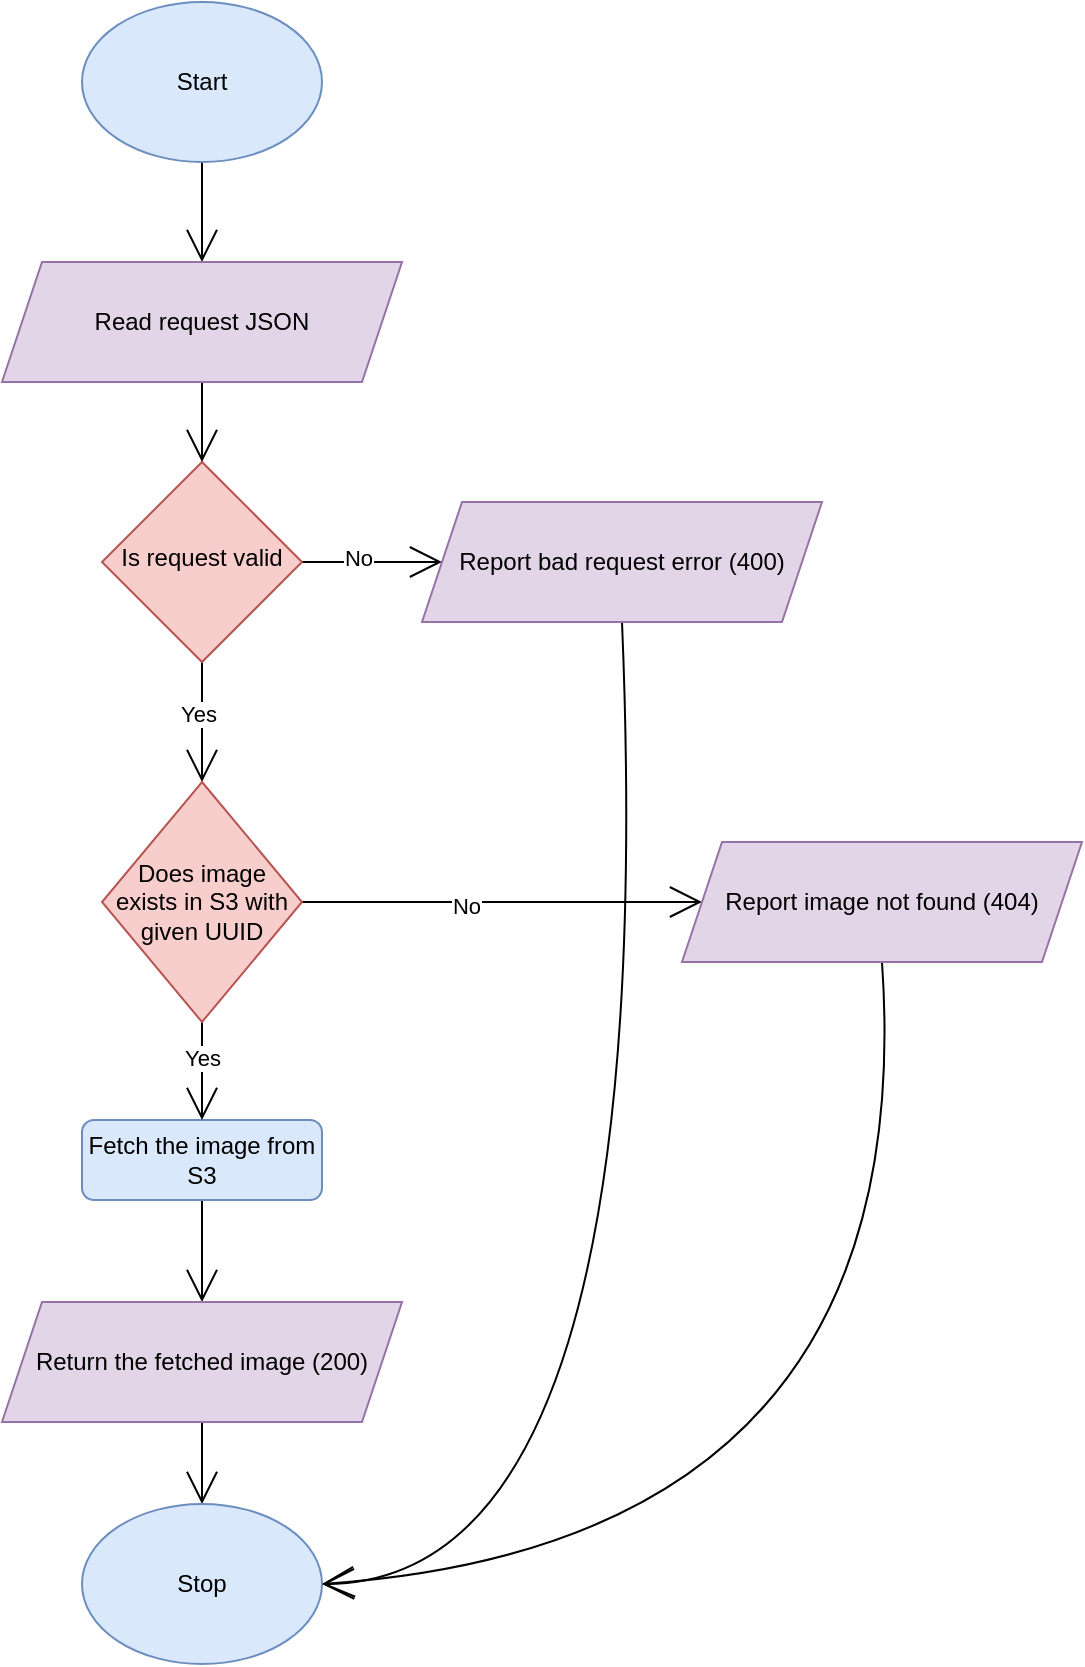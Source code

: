 <mxfile version="15.3.5" type="github">
  <diagram id="A_JsGzT_ohreEM3pjerk" name="Page-1">
    <mxGraphModel dx="921" dy="1161" grid="1" gridSize="10" guides="1" tooltips="1" connect="1" arrows="1" fold="1" page="1" pageScale="1" pageWidth="827" pageHeight="1169" math="0" shadow="0">
      <root>
        <mxCell id="0" />
        <mxCell id="1" parent="0" />
        <mxCell id="pHnXjk1xY2nR01atfTLW-1" style="edgeStyle=none;curved=1;rounded=0;orthogonalLoop=1;jettySize=auto;html=1;exitX=0.5;exitY=1;exitDx=0;exitDy=0;endArrow=open;startSize=14;endSize=14;sourcePerimeterSpacing=8;targetPerimeterSpacing=8;entryX=0.5;entryY=0;entryDx=0;entryDy=0;" edge="1" parent="1" source="pHnXjk1xY2nR01atfTLW-11" target="pHnXjk1xY2nR01atfTLW-16">
          <mxGeometry relative="1" as="geometry">
            <mxPoint x="220" y="120" as="sourcePoint" />
            <mxPoint x="220" y="190" as="targetPoint" />
          </mxGeometry>
        </mxCell>
        <mxCell id="pHnXjk1xY2nR01atfTLW-2" style="edgeStyle=none;curved=1;rounded=0;orthogonalLoop=1;jettySize=auto;html=1;endArrow=open;startSize=14;endSize=14;sourcePerimeterSpacing=8;targetPerimeterSpacing=8;entryX=0;entryY=0.5;entryDx=0;entryDy=0;exitX=1;exitY=0.5;exitDx=0;exitDy=0;" edge="1" parent="1" source="pHnXjk1xY2nR01atfTLW-6" target="pHnXjk1xY2nR01atfTLW-14">
          <mxGeometry relative="1" as="geometry">
            <mxPoint x="390" y="310" as="targetPoint" />
          </mxGeometry>
        </mxCell>
        <mxCell id="pHnXjk1xY2nR01atfTLW-3" value="No" style="edgeLabel;html=1;align=center;verticalAlign=middle;resizable=0;points=[];" vertex="1" connectable="0" parent="pHnXjk1xY2nR01atfTLW-2">
          <mxGeometry x="-0.217" y="2" relative="1" as="geometry">
            <mxPoint as="offset" />
          </mxGeometry>
        </mxCell>
        <mxCell id="pHnXjk1xY2nR01atfTLW-4" style="edgeStyle=none;curved=1;rounded=0;orthogonalLoop=1;jettySize=auto;html=1;exitX=0.5;exitY=1;exitDx=0;exitDy=0;entryX=0.5;entryY=0;entryDx=0;entryDy=0;endArrow=open;startSize=14;endSize=14;sourcePerimeterSpacing=8;targetPerimeterSpacing=8;" edge="1" parent="1" source="pHnXjk1xY2nR01atfTLW-6" target="pHnXjk1xY2nR01atfTLW-21">
          <mxGeometry relative="1" as="geometry" />
        </mxCell>
        <mxCell id="pHnXjk1xY2nR01atfTLW-5" value="Yes" style="edgeLabel;html=1;align=center;verticalAlign=middle;resizable=0;points=[];" vertex="1" connectable="0" parent="pHnXjk1xY2nR01atfTLW-4">
          <mxGeometry x="-0.15" y="-2" relative="1" as="geometry">
            <mxPoint as="offset" />
          </mxGeometry>
        </mxCell>
        <mxCell id="pHnXjk1xY2nR01atfTLW-6" value="Is request valid" style="rhombus;whiteSpace=wrap;html=1;shadow=0;fontFamily=Helvetica;fontSize=12;align=center;strokeWidth=1;spacing=6;spacingTop=-4;fillColor=#f8cecc;strokeColor=#b85450;" vertex="1" parent="1">
          <mxGeometry x="170" y="250" width="100" height="100" as="geometry" />
        </mxCell>
        <mxCell id="pHnXjk1xY2nR01atfTLW-7" style="edgeStyle=none;curved=1;rounded=0;orthogonalLoop=1;jettySize=auto;html=1;exitX=0.5;exitY=1;exitDx=0;exitDy=0;entryX=1;entryY=0.5;entryDx=0;entryDy=0;endArrow=open;startSize=14;endSize=14;sourcePerimeterSpacing=8;targetPerimeterSpacing=8;" edge="1" parent="1" source="pHnXjk1xY2nR01atfTLW-14" target="pHnXjk1xY2nR01atfTLW-12">
          <mxGeometry relative="1" as="geometry">
            <mxPoint x="450" y="330" as="sourcePoint" />
            <Array as="points">
              <mxPoint x="450" y="810" />
            </Array>
          </mxGeometry>
        </mxCell>
        <mxCell id="pHnXjk1xY2nR01atfTLW-8" style="edgeStyle=none;curved=1;rounded=0;orthogonalLoop=1;jettySize=auto;html=1;exitX=0.5;exitY=1;exitDx=0;exitDy=0;endArrow=open;startSize=14;endSize=14;sourcePerimeterSpacing=8;targetPerimeterSpacing=8;entryX=0.5;entryY=0;entryDx=0;entryDy=0;" edge="1" parent="1" source="pHnXjk1xY2nR01atfTLW-9" target="pHnXjk1xY2nR01atfTLW-13">
          <mxGeometry relative="1" as="geometry">
            <mxPoint x="220" y="860" as="targetPoint" />
          </mxGeometry>
        </mxCell>
        <mxCell id="pHnXjk1xY2nR01atfTLW-9" value="Fetch the image from S3" style="rounded=1;whiteSpace=wrap;html=1;fontSize=12;glass=0;strokeWidth=1;shadow=0;fillColor=#dae8fc;strokeColor=#6c8ebf;" vertex="1" parent="1">
          <mxGeometry x="160" y="579" width="120" height="40" as="geometry" />
        </mxCell>
        <mxCell id="pHnXjk1xY2nR01atfTLW-10" style="edgeStyle=none;curved=1;rounded=0;orthogonalLoop=1;jettySize=auto;html=1;exitX=0.5;exitY=1;exitDx=0;exitDy=0;entryX=0.5;entryY=0;entryDx=0;entryDy=0;endArrow=open;startSize=14;endSize=14;sourcePerimeterSpacing=8;targetPerimeterSpacing=8;" edge="1" parent="1" source="pHnXjk1xY2nR01atfTLW-13" target="pHnXjk1xY2nR01atfTLW-12">
          <mxGeometry relative="1" as="geometry">
            <mxPoint x="220" y="710" as="sourcePoint" />
          </mxGeometry>
        </mxCell>
        <mxCell id="pHnXjk1xY2nR01atfTLW-11" value="Start" style="ellipse;whiteSpace=wrap;html=1;hachureGap=4;pointerEvents=0;fillColor=#dae8fc;strokeColor=#6c8ebf;" vertex="1" parent="1">
          <mxGeometry x="160" y="20" width="120" height="80" as="geometry" />
        </mxCell>
        <mxCell id="pHnXjk1xY2nR01atfTLW-12" value="Stop" style="ellipse;whiteSpace=wrap;html=1;hachureGap=4;pointerEvents=0;fillColor=#dae8fc;strokeColor=#6c8ebf;" vertex="1" parent="1">
          <mxGeometry x="160" y="771" width="120" height="80" as="geometry" />
        </mxCell>
        <mxCell id="pHnXjk1xY2nR01atfTLW-13" value="&lt;span&gt;Return the fetched image (200)&lt;/span&gt;" style="shape=parallelogram;perimeter=parallelogramPerimeter;whiteSpace=wrap;html=1;fixedSize=1;hachureGap=4;pointerEvents=0;fillColor=#e1d5e7;strokeColor=#9673a6;" vertex="1" parent="1">
          <mxGeometry x="120" y="670" width="200" height="60" as="geometry" />
        </mxCell>
        <mxCell id="pHnXjk1xY2nR01atfTLW-14" value="Report bad request error (400)" style="shape=parallelogram;perimeter=parallelogramPerimeter;whiteSpace=wrap;html=1;fixedSize=1;hachureGap=4;pointerEvents=0;fillColor=#e1d5e7;strokeColor=#9673a6;" vertex="1" parent="1">
          <mxGeometry x="330" y="270" width="200" height="60" as="geometry" />
        </mxCell>
        <mxCell id="pHnXjk1xY2nR01atfTLW-15" style="edgeStyle=none;curved=1;rounded=0;orthogonalLoop=1;jettySize=auto;html=1;exitX=0.5;exitY=1;exitDx=0;exitDy=0;entryX=0.5;entryY=0;entryDx=0;entryDy=0;endArrow=open;startSize=14;endSize=14;sourcePerimeterSpacing=8;targetPerimeterSpacing=8;" edge="1" parent="1" source="pHnXjk1xY2nR01atfTLW-16" target="pHnXjk1xY2nR01atfTLW-6">
          <mxGeometry relative="1" as="geometry" />
        </mxCell>
        <mxCell id="pHnXjk1xY2nR01atfTLW-16" value="Read request JSON" style="shape=parallelogram;perimeter=parallelogramPerimeter;whiteSpace=wrap;html=1;fixedSize=1;hachureGap=4;pointerEvents=0;fillColor=#e1d5e7;strokeColor=#9673a6;" vertex="1" parent="1">
          <mxGeometry x="120" y="150" width="200" height="60" as="geometry" />
        </mxCell>
        <mxCell id="pHnXjk1xY2nR01atfTLW-17" style="edgeStyle=none;curved=1;rounded=0;orthogonalLoop=1;jettySize=auto;html=1;exitX=1;exitY=0.5;exitDx=0;exitDy=0;entryX=0;entryY=0.5;entryDx=0;entryDy=0;endArrow=open;startSize=14;endSize=14;sourcePerimeterSpacing=8;targetPerimeterSpacing=8;" edge="1" parent="1" source="pHnXjk1xY2nR01atfTLW-21" target="pHnXjk1xY2nR01atfTLW-23">
          <mxGeometry relative="1" as="geometry" />
        </mxCell>
        <mxCell id="pHnXjk1xY2nR01atfTLW-18" value="No" style="edgeLabel;html=1;align=center;verticalAlign=middle;resizable=0;points=[];" vertex="1" connectable="0" parent="pHnXjk1xY2nR01atfTLW-17">
          <mxGeometry x="-0.18" y="-2" relative="1" as="geometry">
            <mxPoint as="offset" />
          </mxGeometry>
        </mxCell>
        <mxCell id="pHnXjk1xY2nR01atfTLW-19" style="edgeStyle=none;curved=1;rounded=0;orthogonalLoop=1;jettySize=auto;html=1;exitX=0.5;exitY=1;exitDx=0;exitDy=0;entryX=0.5;entryY=0;entryDx=0;entryDy=0;endArrow=open;startSize=14;endSize=14;sourcePerimeterSpacing=8;targetPerimeterSpacing=8;" edge="1" parent="1" source="pHnXjk1xY2nR01atfTLW-21" target="pHnXjk1xY2nR01atfTLW-9">
          <mxGeometry relative="1" as="geometry" />
        </mxCell>
        <mxCell id="pHnXjk1xY2nR01atfTLW-20" value="Yes" style="edgeLabel;html=1;align=center;verticalAlign=middle;resizable=0;points=[];" vertex="1" connectable="0" parent="pHnXjk1xY2nR01atfTLW-19">
          <mxGeometry x="-0.257" relative="1" as="geometry">
            <mxPoint as="offset" />
          </mxGeometry>
        </mxCell>
        <mxCell id="pHnXjk1xY2nR01atfTLW-21" value="Does image exists in S3 with given UUID" style="rhombus;whiteSpace=wrap;html=1;hachureGap=4;pointerEvents=0;fillColor=#f8cecc;strokeColor=#b85450;" vertex="1" parent="1">
          <mxGeometry x="170" y="410" width="100" height="120" as="geometry" />
        </mxCell>
        <mxCell id="pHnXjk1xY2nR01atfTLW-22" style="edgeStyle=none;curved=1;rounded=0;orthogonalLoop=1;jettySize=auto;html=1;exitX=0.5;exitY=1;exitDx=0;exitDy=0;entryX=1;entryY=0.5;entryDx=0;entryDy=0;endArrow=open;startSize=14;endSize=14;sourcePerimeterSpacing=8;targetPerimeterSpacing=8;" edge="1" parent="1" source="pHnXjk1xY2nR01atfTLW-23" target="pHnXjk1xY2nR01atfTLW-12">
          <mxGeometry relative="1" as="geometry">
            <Array as="points">
              <mxPoint x="580" y="790" />
            </Array>
          </mxGeometry>
        </mxCell>
        <mxCell id="pHnXjk1xY2nR01atfTLW-23" value="Report image not found (404)" style="shape=parallelogram;perimeter=parallelogramPerimeter;whiteSpace=wrap;html=1;fixedSize=1;hachureGap=4;pointerEvents=0;fillColor=#e1d5e7;strokeColor=#9673a6;" vertex="1" parent="1">
          <mxGeometry x="460" y="440" width="200" height="60" as="geometry" />
        </mxCell>
      </root>
    </mxGraphModel>
  </diagram>
</mxfile>
